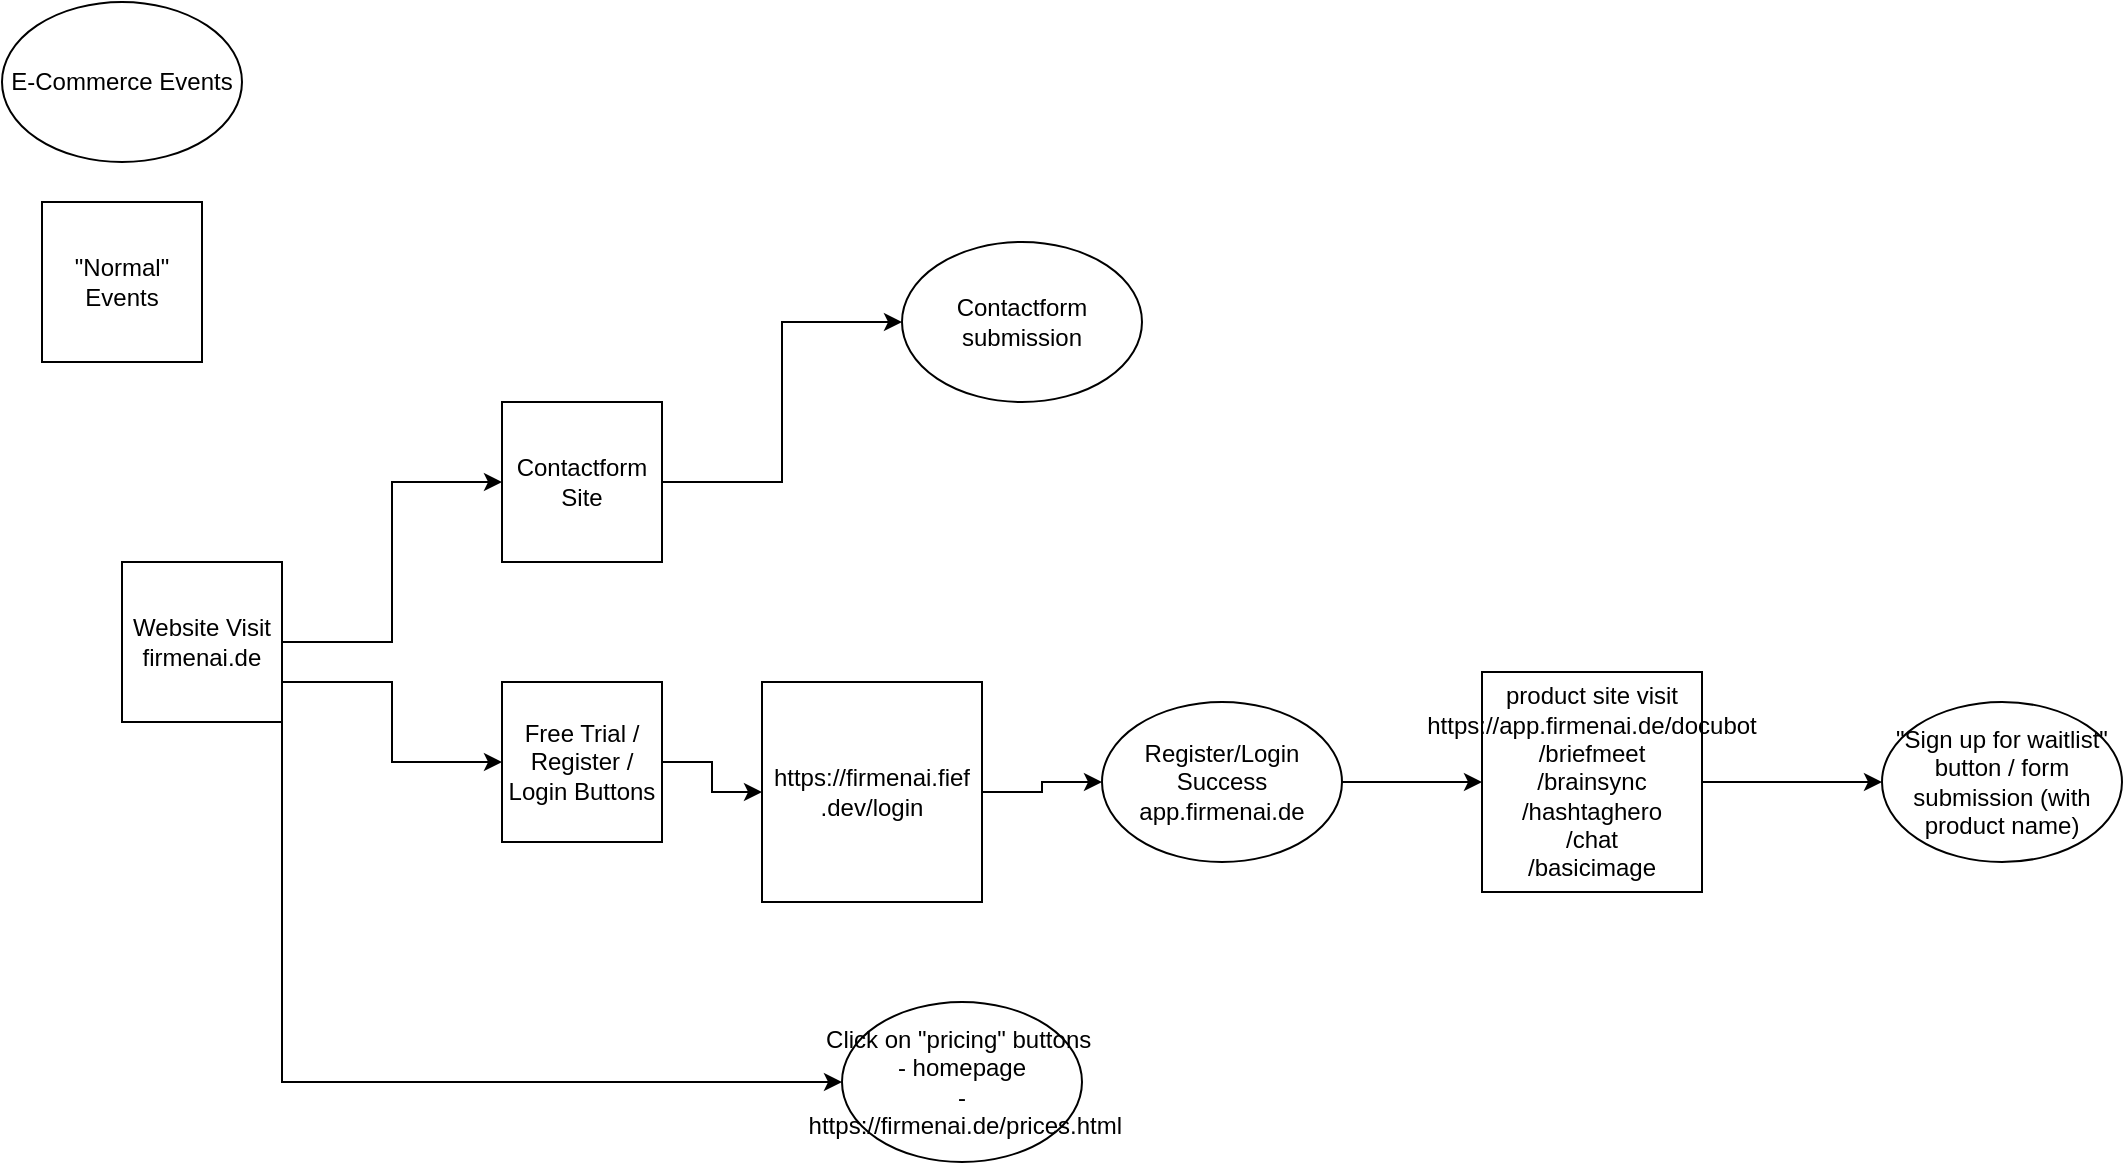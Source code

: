 <mxfile version="21.2.1" type="device">
  <diagram name="Page-1" id="4x3ElIspKgY5pUpqm8np">
    <mxGraphModel dx="1026" dy="673" grid="1" gridSize="10" guides="1" tooltips="1" connect="1" arrows="1" fold="1" page="1" pageScale="1" pageWidth="827" pageHeight="1169" math="0" shadow="0">
      <root>
        <mxCell id="0" />
        <mxCell id="1" parent="0" />
        <mxCell id="KYLArElenQbxAAdKERNl-2" value="&quot;Normal&quot; Events" style="whiteSpace=wrap;html=1;aspect=fixed;" vertex="1" parent="1">
          <mxGeometry x="40" y="110" width="80" height="80" as="geometry" />
        </mxCell>
        <mxCell id="KYLArElenQbxAAdKERNl-4" value="E-Commerce Events" style="ellipse;whiteSpace=wrap;html=1;" vertex="1" parent="1">
          <mxGeometry x="20" y="10" width="120" height="80" as="geometry" />
        </mxCell>
        <mxCell id="KYLArElenQbxAAdKERNl-8" style="edgeStyle=orthogonalEdgeStyle;rounded=0;orthogonalLoop=1;jettySize=auto;html=1;exitX=1;exitY=0.5;exitDx=0;exitDy=0;entryX=0;entryY=0.5;entryDx=0;entryDy=0;" edge="1" parent="1" source="KYLArElenQbxAAdKERNl-5" target="KYLArElenQbxAAdKERNl-6">
          <mxGeometry relative="1" as="geometry" />
        </mxCell>
        <mxCell id="KYLArElenQbxAAdKERNl-11" style="edgeStyle=orthogonalEdgeStyle;rounded=0;orthogonalLoop=1;jettySize=auto;html=1;exitX=1;exitY=0.75;exitDx=0;exitDy=0;entryX=0;entryY=0.5;entryDx=0;entryDy=0;" edge="1" parent="1" source="KYLArElenQbxAAdKERNl-5" target="KYLArElenQbxAAdKERNl-10">
          <mxGeometry relative="1" as="geometry" />
        </mxCell>
        <mxCell id="KYLArElenQbxAAdKERNl-22" style="edgeStyle=orthogonalEdgeStyle;rounded=0;orthogonalLoop=1;jettySize=auto;html=1;exitX=1;exitY=1;exitDx=0;exitDy=0;entryX=0;entryY=0.5;entryDx=0;entryDy=0;" edge="1" parent="1" source="KYLArElenQbxAAdKERNl-5" target="KYLArElenQbxAAdKERNl-23">
          <mxGeometry relative="1" as="geometry">
            <mxPoint x="290" y="550" as="targetPoint" />
          </mxGeometry>
        </mxCell>
        <mxCell id="KYLArElenQbxAAdKERNl-5" value="Website Visit&lt;br&gt;firmenai.de" style="whiteSpace=wrap;html=1;aspect=fixed;" vertex="1" parent="1">
          <mxGeometry x="80" y="290" width="80" height="80" as="geometry" />
        </mxCell>
        <mxCell id="KYLArElenQbxAAdKERNl-9" style="edgeStyle=orthogonalEdgeStyle;rounded=0;orthogonalLoop=1;jettySize=auto;html=1;exitX=1;exitY=0.5;exitDx=0;exitDy=0;entryX=0;entryY=0.5;entryDx=0;entryDy=0;" edge="1" parent="1" source="KYLArElenQbxAAdKERNl-6" target="KYLArElenQbxAAdKERNl-7">
          <mxGeometry relative="1" as="geometry" />
        </mxCell>
        <mxCell id="KYLArElenQbxAAdKERNl-6" value="Contactform Site" style="whiteSpace=wrap;html=1;aspect=fixed;" vertex="1" parent="1">
          <mxGeometry x="270" y="210" width="80" height="80" as="geometry" />
        </mxCell>
        <mxCell id="KYLArElenQbxAAdKERNl-7" value="Contactform submission" style="ellipse;whiteSpace=wrap;html=1;" vertex="1" parent="1">
          <mxGeometry x="470" y="130" width="120" height="80" as="geometry" />
        </mxCell>
        <mxCell id="KYLArElenQbxAAdKERNl-13" style="edgeStyle=orthogonalEdgeStyle;rounded=0;orthogonalLoop=1;jettySize=auto;html=1;exitX=1;exitY=0.5;exitDx=0;exitDy=0;entryX=0;entryY=0.5;entryDx=0;entryDy=0;" edge="1" parent="1" source="KYLArElenQbxAAdKERNl-10" target="KYLArElenQbxAAdKERNl-12">
          <mxGeometry relative="1" as="geometry" />
        </mxCell>
        <mxCell id="KYLArElenQbxAAdKERNl-10" value="Free Trial / Register / Login Buttons" style="whiteSpace=wrap;html=1;aspect=fixed;" vertex="1" parent="1">
          <mxGeometry x="270" y="350" width="80" height="80" as="geometry" />
        </mxCell>
        <mxCell id="KYLArElenQbxAAdKERNl-16" style="edgeStyle=orthogonalEdgeStyle;rounded=0;orthogonalLoop=1;jettySize=auto;html=1;exitX=1;exitY=0.5;exitDx=0;exitDy=0;" edge="1" parent="1" source="KYLArElenQbxAAdKERNl-12" target="KYLArElenQbxAAdKERNl-15">
          <mxGeometry relative="1" as="geometry" />
        </mxCell>
        <mxCell id="KYLArElenQbxAAdKERNl-12" value="https://firmenai.fief&lt;br&gt;.dev/login" style="whiteSpace=wrap;html=1;aspect=fixed;" vertex="1" parent="1">
          <mxGeometry x="400" y="350" width="110" height="110" as="geometry" />
        </mxCell>
        <mxCell id="KYLArElenQbxAAdKERNl-18" style="edgeStyle=orthogonalEdgeStyle;rounded=0;orthogonalLoop=1;jettySize=auto;html=1;exitX=1;exitY=0.5;exitDx=0;exitDy=0;entryX=0;entryY=0.5;entryDx=0;entryDy=0;" edge="1" parent="1" source="KYLArElenQbxAAdKERNl-15" target="KYLArElenQbxAAdKERNl-17">
          <mxGeometry relative="1" as="geometry" />
        </mxCell>
        <mxCell id="KYLArElenQbxAAdKERNl-15" value="Register/Login Success&lt;br&gt;app.firmenai.de" style="ellipse;whiteSpace=wrap;html=1;" vertex="1" parent="1">
          <mxGeometry x="570" y="360" width="120" height="80" as="geometry" />
        </mxCell>
        <mxCell id="KYLArElenQbxAAdKERNl-20" style="edgeStyle=orthogonalEdgeStyle;rounded=0;orthogonalLoop=1;jettySize=auto;html=1;exitX=1;exitY=0.5;exitDx=0;exitDy=0;entryX=0;entryY=0.5;entryDx=0;entryDy=0;" edge="1" parent="1" source="KYLArElenQbxAAdKERNl-17" target="KYLArElenQbxAAdKERNl-19">
          <mxGeometry relative="1" as="geometry" />
        </mxCell>
        <mxCell id="KYLArElenQbxAAdKERNl-17" value="product site visit&lt;br&gt;https://app.firmenai.de/docubot&lt;br&gt;/briefmeet&lt;br&gt;/brainsync&lt;br&gt;/hashtaghero&lt;br&gt;/chat&lt;br&gt;/basicimage" style="whiteSpace=wrap;html=1;aspect=fixed;" vertex="1" parent="1">
          <mxGeometry x="760" y="345" width="110" height="110" as="geometry" />
        </mxCell>
        <mxCell id="KYLArElenQbxAAdKERNl-19" value="&quot;Sign up for waitlist&quot;&lt;br&gt;button / form submission (with product name)" style="ellipse;whiteSpace=wrap;html=1;" vertex="1" parent="1">
          <mxGeometry x="960" y="360" width="120" height="80" as="geometry" />
        </mxCell>
        <mxCell id="KYLArElenQbxAAdKERNl-23" value="Click on &quot;pricing&quot; buttons&amp;nbsp;&lt;br style=&quot;border-color: var(--border-color);&quot;&gt;- homepage&lt;br style=&quot;border-color: var(--border-color);&quot;&gt;-&amp;nbsp;https://firmenai.de/prices.html" style="ellipse;whiteSpace=wrap;html=1;" vertex="1" parent="1">
          <mxGeometry x="440" y="510" width="120" height="80" as="geometry" />
        </mxCell>
      </root>
    </mxGraphModel>
  </diagram>
</mxfile>
